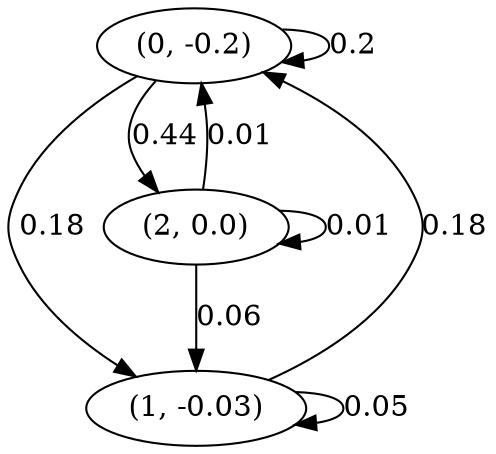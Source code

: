 digraph {
    0 [ label = "(0, -0.2)" ]
    1 [ label = "(1, -0.03)" ]
    2 [ label = "(2, 0.0)" ]
    0 -> 0 [ label = "0.2" ]
    1 -> 1 [ label = "0.05" ]
    2 -> 2 [ label = "0.01" ]
    1 -> 0 [ label = "0.18" ]
    2 -> 0 [ label = "0.01" ]
    0 -> 1 [ label = "0.18" ]
    2 -> 1 [ label = "0.06" ]
    0 -> 2 [ label = "0.44" ]
}

